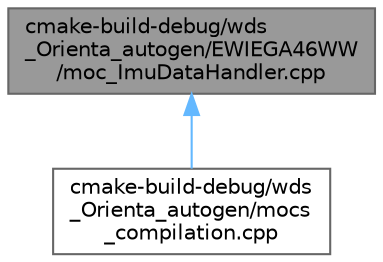 digraph "cmake-build-debug/wds_Orienta_autogen/EWIEGA46WW/moc_ImuDataHandler.cpp"
{
 // LATEX_PDF_SIZE
  bgcolor="transparent";
  edge [fontname=Helvetica,fontsize=10,labelfontname=Helvetica,labelfontsize=10];
  node [fontname=Helvetica,fontsize=10,shape=box,height=0.2,width=0.4];
  Node1 [id="Node000001",label="cmake-build-debug/wds\l_Orienta_autogen/EWIEGA46WW\l/moc_ImuDataHandler.cpp",height=0.2,width=0.4,color="gray40", fillcolor="grey60", style="filled", fontcolor="black",tooltip=" "];
  Node1 -> Node2 [id="edge1_Node000001_Node000002",dir="back",color="steelblue1",style="solid",tooltip=" "];
  Node2 [id="Node000002",label="cmake-build-debug/wds\l_Orienta_autogen/mocs\l_compilation.cpp",height=0.2,width=0.4,color="grey40", fillcolor="white", style="filled",URL="$d6/dbc/mocs__compilation_8cpp.html",tooltip=" "];
}
